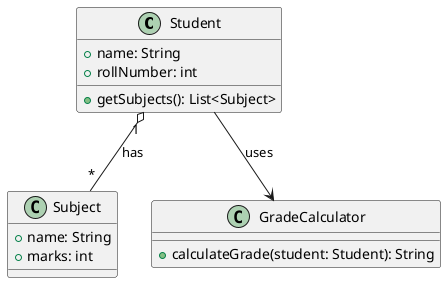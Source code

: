 @startuml
class Student {
    +name: String
    +rollNumber: int
    +getSubjects(): List<Subject>
}

class Subject {
    +name: String
    +marks: int
}

class GradeCalculator {
    +calculateGrade(student: Student): String
}

Student "1" o-- "*" Subject : "has"
Student --> GradeCalculator : "uses"
@enduml